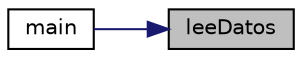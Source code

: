 digraph "leeDatos"
{
 // LATEX_PDF_SIZE
  edge [fontname="Helvetica",fontsize="10",labelfontname="Helvetica",labelfontsize="10"];
  node [fontname="Helvetica",fontsize="10",shape=record];
  rankdir="RL";
  Node1 [label="leeDatos",height=0.2,width=0.4,color="black", fillcolor="grey75", style="filled", fontcolor="black",tooltip="Colocar los valores."];
  Node1 -> Node2 [dir="back",color="midnightblue",fontsize="10",style="solid",fontname="Helvetica"];
  Node2 [label="main",height=0.2,width=0.4,color="black", fillcolor="white", style="filled",URL="$ic__0301__04__10__2020___jocelyn___hernandez___javier__simplex_8c.html#a840291bc02cba5474a4cb46a9b9566fe",tooltip="Declaramos un valor de tipo entero en este caso un (int)"];
}
